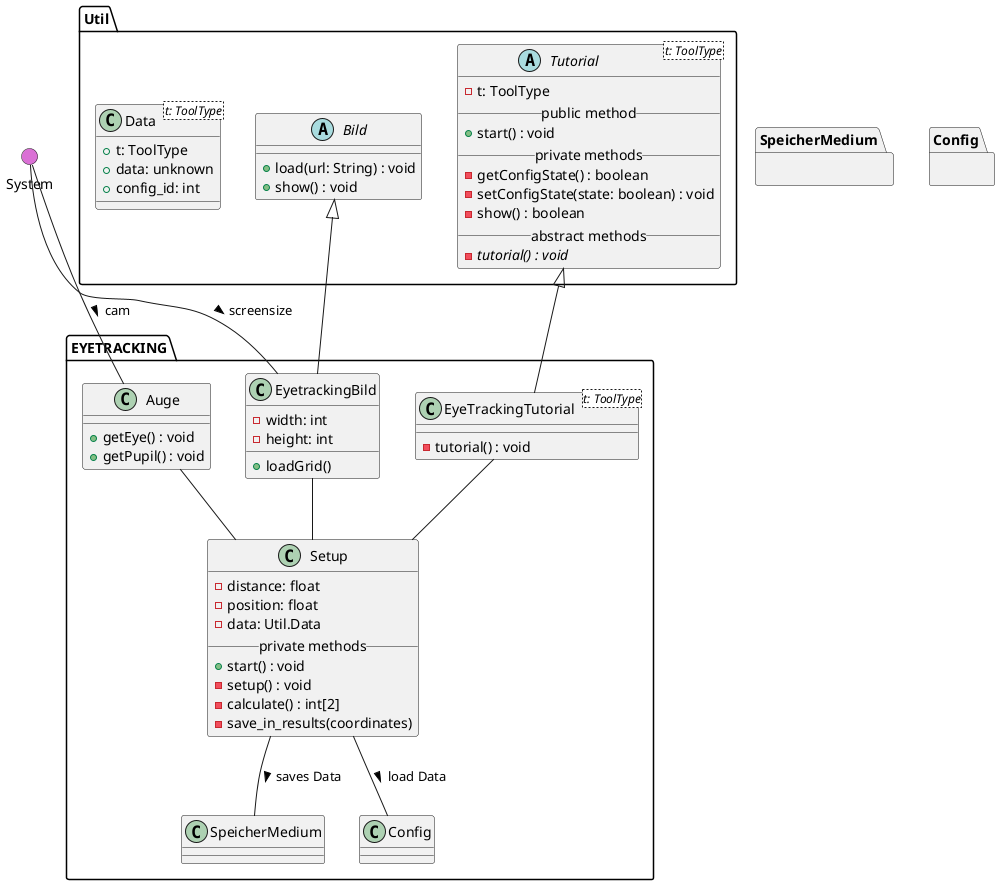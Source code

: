 @startuml eyetracking
' skinparam backgroundColor transparent
() System #DA70D5
top to bottom direction

package Util {

    ' --- TUTORIAL ---
    abstract Tutorial<t: ToolType> {
        - t: ToolType
        __public method__
        + start() : void
        __private methods__
        - getConfigState() : boolean
        - setConfigState(state: boolean) : void
        - show() : boolean
        __abstract methods__
        - {abstract} tutorial() : void
    }

      ' --- BILD ---
    abstract Bild {
        + load(url: String) : void
        + show() : void
    }

    class Data<t: ToolType> {
        + t: ToolType
        + data: unknown
        + config_id: int
    }

}


' === EYETRACKING ===
package EYETRACKING {

    ' Auge
    class Auge {
        + getEye() : void
        + getPupil() : void
    }

    ' EyetrackingBild
    class EyetrackingBild {
        - width: int
        - height: int
        + loadGrid()
    }


 ' --- EYETRACKINGTUTORIAL ---
    class EyeTrackingTutorial<t: ToolType> {
        - tutorial() : void
    }

    ' Setup
    class Setup {
        - distance: float
        - position: float
        - data: Util.Data
        __private methods__
        + start() : void
        - setup() : void
        - calculate() : int[2]
        - save_in_results(coordinates)
    }

    ' Vererbungen
    Bild <|-- EyetrackingBild
    Tutorial <|-- EyeTrackingTutorial

    ' Interaktionen
    Auge -- Setup
    EyetrackingBild -- Setup
    EyeTrackingTutorial -- Setup

    ' Andere Module
    Setup -- SpeicherMedium : > saves Data
    Setup -- Config : > load Data
    Auge -u- System : < cam
    EyetrackingBild -u- System : < screensize

}

' Blackboxen / Andere Module
package SpeicherMedium {}
package Config {}
@enduml
